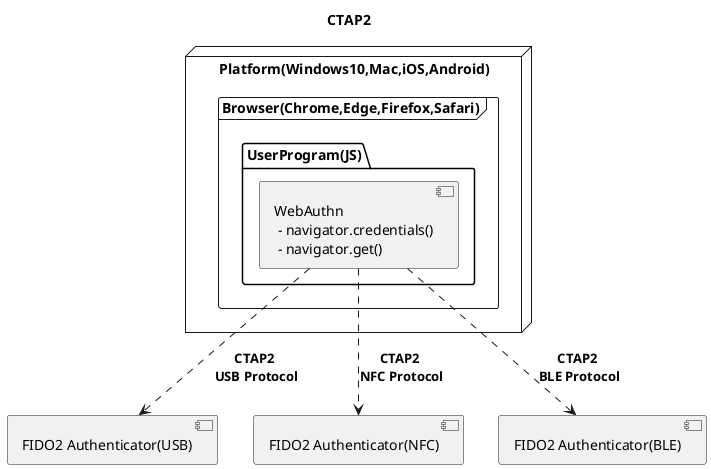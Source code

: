 @startuml
title CTAP2

node "Platform(Windows10,Mac,iOS,Android)" {
    frame "Browser(Chrome,Edge,Firefox,Safari)" {
        package "UserProgram(JS)" {
            component "WebAuthn\n - navigator.credentials()\n - navigator.get()" as WebAuthn
        }
    }
}   

component "FIDO2 Authenticator(USB)" as FIDOKeyUSB
component "FIDO2 Authenticator(NFC)" as FIDOKeyNFC
component "FIDO2 Authenticator(BLE)" as FIDOKeyBLE

WebAuthn ..> FIDOKeyUSB:**CTAP2** \n**USB Protocol**
WebAuthn ..> FIDOKeyNFC:**CTAP2** \n**NFC Protocol**
WebAuthn ..> FIDOKeyBLE:**CTAP2** \n**BLE Protocol**

@enduml
